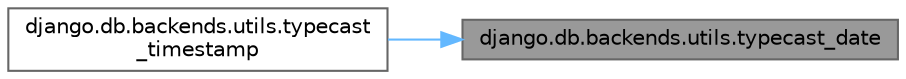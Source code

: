 digraph "django.db.backends.utils.typecast_date"
{
 // LATEX_PDF_SIZE
  bgcolor="transparent";
  edge [fontname=Helvetica,fontsize=10,labelfontname=Helvetica,labelfontsize=10];
  node [fontname=Helvetica,fontsize=10,shape=box,height=0.2,width=0.4];
  rankdir="RL";
  Node1 [id="Node000001",label="django.db.backends.utils.typecast_date",height=0.2,width=0.4,color="gray40", fillcolor="grey60", style="filled", fontcolor="black",tooltip="Converters from database (string) to Python #."];
  Node1 -> Node2 [id="edge1_Node000001_Node000002",dir="back",color="steelblue1",style="solid",tooltip=" "];
  Node2 [id="Node000002",label="django.db.backends.utils.typecast\l_timestamp",height=0.2,width=0.4,color="grey40", fillcolor="white", style="filled",URL="$namespacedjango_1_1db_1_1backends_1_1utils.html#aac1515dd4de306bae945e4d664a6dc81",tooltip=" "];
}
